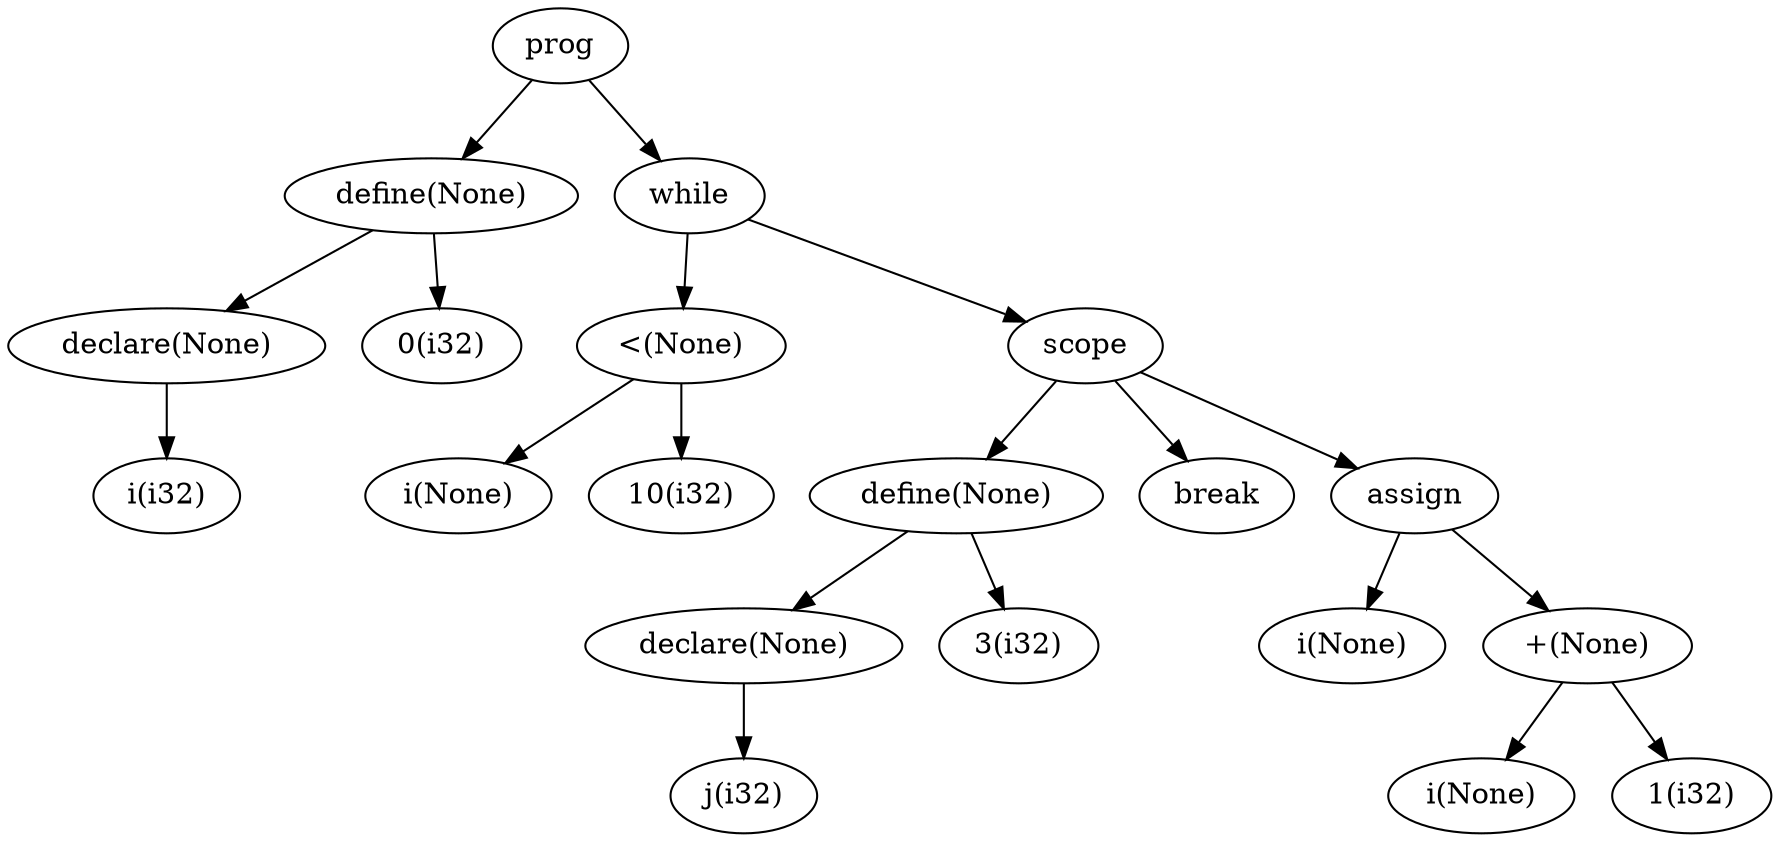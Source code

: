 digraph AST {
	node1[label="prog"]
	node3[label="define(None)"]
	node1->node3
	node4[label="declare(None)"]
	node3->node4
	node5[label="i(i32)"]
	node4->node5
	node6[label="0(i32)"]
	node3->node6
	node2[label="while"]
	node1->node2
	node7[label="<(None)"]
	node2->node7
	node8[label="i(None)"]
	node7->node8
	node9[label="10(i32)"]
	node7->node9
	node15[label="scope"]
	node2->node15
	node16[label="define(None)"]
	node15->node16
	node17[label="declare(None)"]
	node16->node17
	node18[label="j(i32)"]
	node17->node18
	node19[label="3(i32)"]
	node16->node19
	node20[label="break"]
	node15->node20
	node10[label="assign"]
	node15->node10
	node11[label="i(None)"]
	node10->node11
	node12[label="+(None)"]
	node10->node12
	node13[label="i(None)"]
	node12->node13
	node14[label="1(i32)"]
	node12->node14
}